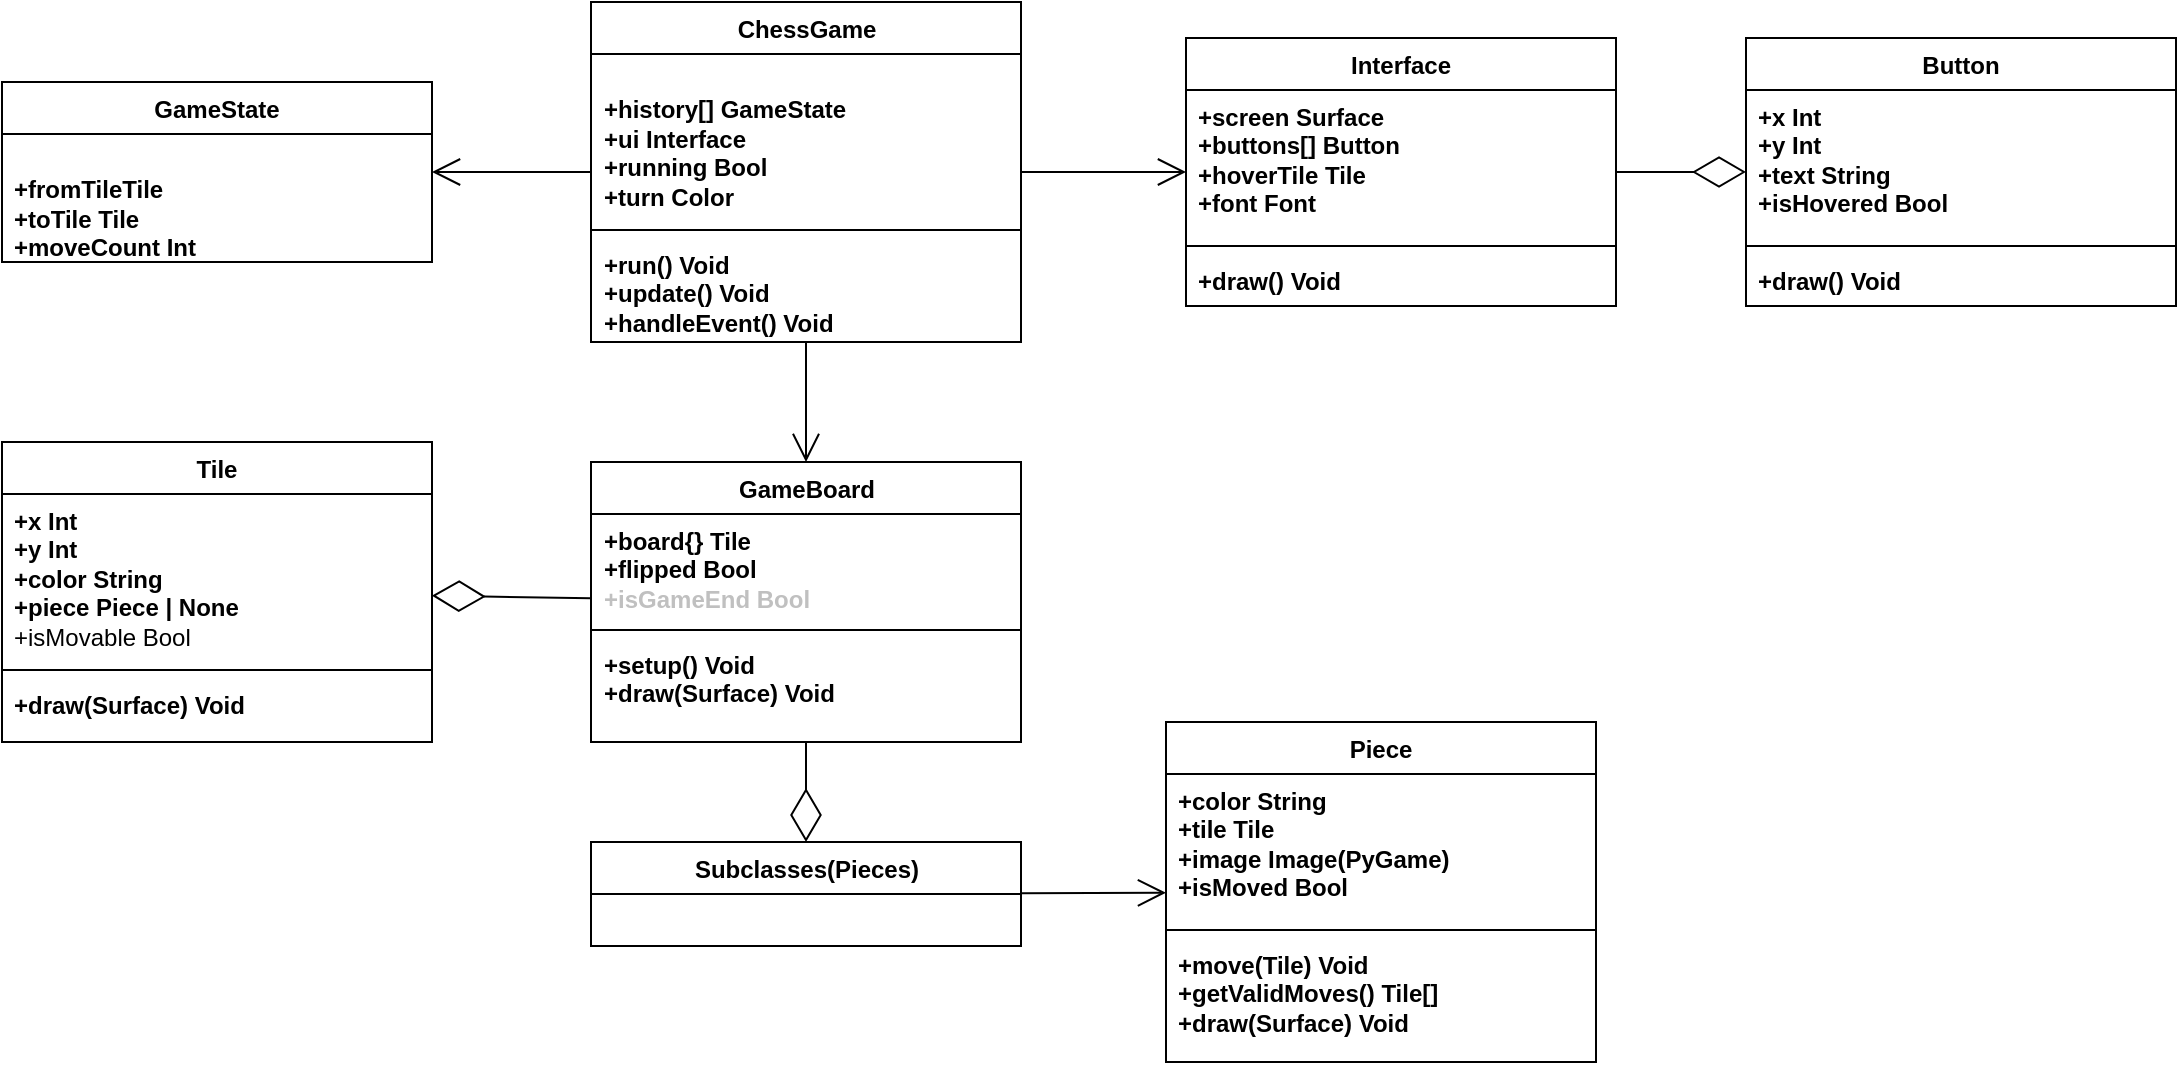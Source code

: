 <mxfile>
    <diagram id="TCefbwyCORZ0w48PBe5W" name="Page-1">
        <mxGraphModel dx="1469" dy="1671" grid="1" gridSize="10" guides="1" tooltips="1" connect="1" arrows="1" fold="1" page="1" pageScale="1" pageWidth="850" pageHeight="1100" math="0" shadow="0">
            <root>
                <mxCell id="0"/>
                <mxCell id="1" parent="0"/>
                <mxCell id="59" value="" style="endArrow=diamondThin;endFill=0;endSize=24;html=1;" parent="1" source="88" target="76" edge="1">
                    <mxGeometry width="160" relative="1" as="geometry">
                        <mxPoint x="-230" y="-539" as="sourcePoint"/>
                        <mxPoint x="-290" y="-629" as="targetPoint"/>
                    </mxGeometry>
                </mxCell>
                <mxCell id="71" value="ChessGame" style="swimlane;fontStyle=1;align=center;verticalAlign=top;childLayout=stackLayout;horizontal=1;startSize=26;horizontalStack=0;resizeParent=1;resizeParentMax=0;resizeLast=0;collapsible=1;marginBottom=0;whiteSpace=wrap;html=1;" parent="1" vertex="1">
                    <mxGeometry x="-237.5" y="-930" width="215" height="170" as="geometry"/>
                </mxCell>
                <mxCell id="72" value="&lt;span style=&quot;color: rgb(255, 255, 255);&quot;&gt;&lt;b&gt;+board Board{}&lt;/b&gt;&lt;/span&gt;&lt;div&gt;&lt;b&gt;+history[] GameState&amp;nbsp;&lt;br&gt;&lt;/b&gt;&lt;div&gt;&lt;b style=&quot;background-color: transparent;&quot;&gt;+ui Interface&lt;/b&gt;&lt;/div&gt;&lt;div&gt;&lt;b style=&quot;background-color: transparent;&quot;&gt;+running Bool&lt;/b&gt;&lt;/div&gt;&lt;div&gt;&lt;b&gt;+turn Color&lt;/b&gt;&lt;/div&gt;&lt;/div&gt;" style="text;strokeColor=none;fillColor=none;align=left;verticalAlign=top;spacingLeft=4;spacingRight=4;overflow=hidden;rotatable=0;points=[[0,0.5],[1,0.5]];portConstraint=eastwest;whiteSpace=wrap;html=1;" parent="71" vertex="1">
                    <mxGeometry y="26" width="215" height="84" as="geometry"/>
                </mxCell>
                <mxCell id="73" value="" style="line;strokeWidth=1;fillColor=none;align=left;verticalAlign=middle;spacingTop=-1;spacingLeft=3;spacingRight=3;rotatable=0;labelPosition=right;points=[];portConstraint=eastwest;strokeColor=inherit;" parent="71" vertex="1">
                    <mxGeometry y="110" width="215" height="8" as="geometry"/>
                </mxCell>
                <mxCell id="74" value="&lt;b&gt;+run() Void&lt;/b&gt;&lt;div&gt;&lt;b&gt;+update() Void&lt;/b&gt;&lt;/div&gt;&lt;div&gt;&lt;b&gt;+handleEvent() Void&lt;/b&gt;&lt;/div&gt;" style="text;strokeColor=none;fillColor=none;align=left;verticalAlign=top;spacingLeft=4;spacingRight=4;overflow=hidden;rotatable=0;points=[[0,0.5],[1,0.5]];portConstraint=eastwest;whiteSpace=wrap;html=1;" parent="71" vertex="1">
                    <mxGeometry y="118" width="215" height="52" as="geometry"/>
                </mxCell>
                <mxCell id="76" value="Tile" style="swimlane;fontStyle=1;align=center;verticalAlign=top;childLayout=stackLayout;horizontal=1;startSize=26;horizontalStack=0;resizeParent=1;resizeParentMax=0;resizeLast=0;collapsible=1;marginBottom=0;whiteSpace=wrap;html=1;" parent="1" vertex="1">
                    <mxGeometry x="-532" y="-710" width="215" height="150" as="geometry"/>
                </mxCell>
                <mxCell id="77" value="&lt;div&gt;&lt;b style=&quot;background-color: transparent;&quot;&gt;+x Int&lt;/b&gt;&lt;/div&gt;&lt;div&gt;&lt;b&gt;+y Int&amp;nbsp;&lt;/b&gt;&lt;/div&gt;&lt;b&gt;+color String&lt;/b&gt;&lt;div&gt;&lt;b&gt;+piece Piece | None&lt;/b&gt;&lt;/div&gt;&lt;div&gt;+isMovable Bool&lt;/div&gt;" style="text;strokeColor=none;fillColor=none;align=left;verticalAlign=top;spacingLeft=4;spacingRight=4;overflow=hidden;rotatable=0;points=[[0,0.5],[1,0.5]];portConstraint=eastwest;whiteSpace=wrap;html=1;" parent="76" vertex="1">
                    <mxGeometry y="26" width="215" height="84" as="geometry"/>
                </mxCell>
                <mxCell id="78" value="" style="line;strokeWidth=1;fillColor=none;align=left;verticalAlign=middle;spacingTop=-1;spacingLeft=3;spacingRight=3;rotatable=0;labelPosition=right;points=[];portConstraint=eastwest;strokeColor=inherit;" parent="76" vertex="1">
                    <mxGeometry y="110" width="215" height="8" as="geometry"/>
                </mxCell>
                <mxCell id="79" value="&lt;b&gt;+draw(Surface) Void&lt;/b&gt;" style="text;strokeColor=none;fillColor=none;align=left;verticalAlign=top;spacingLeft=4;spacingRight=4;overflow=hidden;rotatable=0;points=[[0,0.5],[1,0.5]];portConstraint=eastwest;whiteSpace=wrap;html=1;" parent="76" vertex="1">
                    <mxGeometry y="118" width="215" height="32" as="geometry"/>
                </mxCell>
                <mxCell id="80" value="Interface" style="swimlane;fontStyle=1;align=center;verticalAlign=top;childLayout=stackLayout;horizontal=1;startSize=26;horizontalStack=0;resizeParent=1;resizeParentMax=0;resizeLast=0;collapsible=1;marginBottom=0;whiteSpace=wrap;html=1;" parent="1" vertex="1">
                    <mxGeometry x="60" y="-912" width="215" height="134" as="geometry"/>
                </mxCell>
                <mxCell id="81" value="&lt;div&gt;&lt;b&gt;+screen Surface&lt;/b&gt;&lt;div&gt;&lt;b&gt;+buttons[] Button&lt;/b&gt;&lt;/div&gt;&lt;/div&gt;&lt;div&gt;&lt;b&gt;+hoverTile Tile&lt;/b&gt;&lt;/div&gt;&lt;div&gt;&lt;b&gt;+font Font&lt;/b&gt;&lt;/div&gt;" style="text;strokeColor=none;fillColor=none;align=left;verticalAlign=top;spacingLeft=4;spacingRight=4;overflow=hidden;rotatable=0;points=[[0,0.5],[1,0.5]];portConstraint=eastwest;whiteSpace=wrap;html=1;" parent="80" vertex="1">
                    <mxGeometry y="26" width="215" height="74" as="geometry"/>
                </mxCell>
                <mxCell id="82" value="" style="line;strokeWidth=1;fillColor=none;align=left;verticalAlign=middle;spacingTop=-1;spacingLeft=3;spacingRight=3;rotatable=0;labelPosition=right;points=[];portConstraint=eastwest;strokeColor=inherit;" parent="80" vertex="1">
                    <mxGeometry y="100" width="215" height="8" as="geometry"/>
                </mxCell>
                <mxCell id="83" value="&lt;b&gt;+draw() Void&lt;/b&gt;" style="text;strokeColor=none;fillColor=none;align=left;verticalAlign=top;spacingLeft=4;spacingRight=4;overflow=hidden;rotatable=0;points=[[0,0.5],[1,0.5]];portConstraint=eastwest;whiteSpace=wrap;html=1;" parent="80" vertex="1">
                    <mxGeometry y="108" width="215" height="26" as="geometry"/>
                </mxCell>
                <mxCell id="88" value="GameBoard" style="swimlane;fontStyle=1;align=center;verticalAlign=top;childLayout=stackLayout;horizontal=1;startSize=26;horizontalStack=0;resizeParent=1;resizeParentMax=0;resizeLast=0;collapsible=1;marginBottom=0;whiteSpace=wrap;html=1;" parent="1" vertex="1">
                    <mxGeometry x="-237.5" y="-700" width="215" height="140" as="geometry"/>
                </mxCell>
                <mxCell id="89" value="&lt;b&gt;+board{} Tile&lt;/b&gt;&lt;div&gt;&lt;b&gt;+flipped Bool&lt;/b&gt;&lt;/div&gt;&lt;div&gt;&lt;span style=&quot;color: rgb(192, 192, 192);&quot;&gt;&lt;b&gt;+isGameEnd Bool&lt;/b&gt;&lt;/span&gt;&lt;b&gt;&lt;/b&gt;&lt;/div&gt;" style="text;strokeColor=none;fillColor=none;align=left;verticalAlign=top;spacingLeft=4;spacingRight=4;overflow=hidden;rotatable=0;points=[[0,0.5],[1,0.5]];portConstraint=eastwest;whiteSpace=wrap;html=1;" parent="88" vertex="1">
                    <mxGeometry y="26" width="215" height="54" as="geometry"/>
                </mxCell>
                <mxCell id="90" value="" style="line;strokeWidth=1;fillColor=none;align=left;verticalAlign=middle;spacingTop=-1;spacingLeft=3;spacingRight=3;rotatable=0;labelPosition=right;points=[];portConstraint=eastwest;strokeColor=inherit;" parent="88" vertex="1">
                    <mxGeometry y="80" width="215" height="8" as="geometry"/>
                </mxCell>
                <mxCell id="91" value="&lt;b&gt;+setup() Void&lt;/b&gt;&lt;div&gt;&lt;b&gt;+draw(Surface) Void&lt;/b&gt;&lt;/div&gt;" style="text;strokeColor=none;fillColor=none;align=left;verticalAlign=top;spacingLeft=4;spacingRight=4;overflow=hidden;rotatable=0;points=[[0,0.5],[1,0.5]];portConstraint=eastwest;whiteSpace=wrap;html=1;" parent="88" vertex="1">
                    <mxGeometry y="88" width="215" height="52" as="geometry"/>
                </mxCell>
                <mxCell id="92" value="Subclasses(Pieces)" style="swimlane;fontStyle=1;align=center;verticalAlign=top;childLayout=stackLayout;horizontal=1;startSize=26;horizontalStack=0;resizeParent=1;resizeParentMax=0;resizeLast=0;collapsible=1;marginBottom=0;whiteSpace=wrap;html=1;" parent="1" vertex="1">
                    <mxGeometry x="-237.5" y="-510" width="215" height="52" as="geometry"/>
                </mxCell>
                <mxCell id="95" value="&lt;div&gt;&lt;br&gt;&lt;/div&gt;&lt;div&gt;&lt;br&gt;&lt;/div&gt;" style="text;strokeColor=none;fillColor=none;align=left;verticalAlign=top;spacingLeft=4;spacingRight=4;overflow=hidden;rotatable=0;points=[[0,0.5],[1,0.5]];portConstraint=eastwest;whiteSpace=wrap;html=1;" parent="92" vertex="1">
                    <mxGeometry y="26" width="215" height="26" as="geometry"/>
                </mxCell>
                <mxCell id="96" value="Piece" style="swimlane;fontStyle=1;align=center;verticalAlign=top;childLayout=stackLayout;horizontal=1;startSize=26;horizontalStack=0;resizeParent=1;resizeParentMax=0;resizeLast=0;collapsible=1;marginBottom=0;whiteSpace=wrap;html=1;" parent="1" vertex="1">
                    <mxGeometry x="50" y="-570" width="215" height="170" as="geometry"/>
                </mxCell>
                <mxCell id="97" value="&lt;b&gt;+color String&lt;/b&gt;&lt;div&gt;&lt;b&gt;+tile Tile&lt;/b&gt;&lt;/div&gt;&lt;div&gt;&lt;b&gt;+image&lt;/b&gt;&lt;b style=&quot;background-color: transparent;&quot;&gt;&amp;nbsp;Image(PyGame)&lt;/b&gt;&lt;/div&gt;&lt;div&gt;&lt;b&gt;+isMoved Bool&lt;/b&gt;&lt;/div&gt;" style="text;strokeColor=none;fillColor=none;align=left;verticalAlign=top;spacingLeft=4;spacingRight=4;overflow=hidden;rotatable=0;points=[[0,0.5],[1,0.5]];portConstraint=eastwest;whiteSpace=wrap;html=1;" parent="96" vertex="1">
                    <mxGeometry y="26" width="215" height="74" as="geometry"/>
                </mxCell>
                <mxCell id="98" value="" style="line;strokeWidth=1;fillColor=none;align=left;verticalAlign=middle;spacingTop=-1;spacingLeft=3;spacingRight=3;rotatable=0;labelPosition=right;points=[];portConstraint=eastwest;strokeColor=inherit;" parent="96" vertex="1">
                    <mxGeometry y="100" width="215" height="8" as="geometry"/>
                </mxCell>
                <mxCell id="99" value="&lt;b&gt;+move(Tile) Void&lt;/b&gt;&lt;div&gt;&lt;b&gt;+getValidMoves() Tile[]&lt;/b&gt;&lt;/div&gt;&lt;div&gt;&lt;b&gt;+draw(Surface) Void&lt;/b&gt;&lt;/div&gt;" style="text;strokeColor=none;fillColor=none;align=left;verticalAlign=top;spacingLeft=4;spacingRight=4;overflow=hidden;rotatable=0;points=[[0,0.5],[1,0.5]];portConstraint=eastwest;whiteSpace=wrap;html=1;" parent="96" vertex="1">
                    <mxGeometry y="108" width="215" height="62" as="geometry"/>
                </mxCell>
                <mxCell id="101" value="" style="endArrow=open;endFill=1;endSize=12;html=1;" parent="1" source="92" target="96" edge="1">
                    <mxGeometry width="160" relative="1" as="geometry">
                        <mxPoint x="-22.5" y="-510" as="sourcePoint"/>
                        <mxPoint x="-50" y="-529" as="targetPoint"/>
                    </mxGeometry>
                </mxCell>
                <mxCell id="102" value="" style="endArrow=diamondThin;endFill=0;endSize=24;html=1;" parent="1" source="88" target="92" edge="1">
                    <mxGeometry width="160" relative="1" as="geometry">
                        <mxPoint x="70" y="-649" as="sourcePoint"/>
                        <mxPoint x="-50" y="-529" as="targetPoint"/>
                    </mxGeometry>
                </mxCell>
                <mxCell id="103" value="" style="endArrow=open;endFill=1;endSize=12;html=1;" parent="1" source="71" target="80" edge="1">
                    <mxGeometry width="160" relative="1" as="geometry">
                        <mxPoint x="50" y="-736" as="sourcePoint"/>
                        <mxPoint x="40" y="-980" as="targetPoint"/>
                    </mxGeometry>
                </mxCell>
                <mxCell id="104" value="Button" style="swimlane;fontStyle=1;align=center;verticalAlign=top;childLayout=stackLayout;horizontal=1;startSize=26;horizontalStack=0;resizeParent=1;resizeParentMax=0;resizeLast=0;collapsible=1;marginBottom=0;whiteSpace=wrap;html=1;" parent="1" vertex="1">
                    <mxGeometry x="340" y="-912" width="215" height="134" as="geometry"/>
                </mxCell>
                <mxCell id="105" value="&lt;b&gt;+x Int&lt;/b&gt;&lt;div&gt;&lt;b&gt;+y Int&lt;/b&gt;&lt;/div&gt;&lt;div&gt;&lt;b&gt;+text String&lt;/b&gt;&lt;/div&gt;&lt;div&gt;&lt;b&gt;+isHovered Bool&lt;/b&gt;&lt;/div&gt;" style="text;strokeColor=none;fillColor=none;align=left;verticalAlign=top;spacingLeft=4;spacingRight=4;overflow=hidden;rotatable=0;points=[[0,0.5],[1,0.5]];portConstraint=eastwest;whiteSpace=wrap;html=1;" parent="104" vertex="1">
                    <mxGeometry y="26" width="215" height="74" as="geometry"/>
                </mxCell>
                <mxCell id="106" value="" style="line;strokeWidth=1;fillColor=none;align=left;verticalAlign=middle;spacingTop=-1;spacingLeft=3;spacingRight=3;rotatable=0;labelPosition=right;points=[];portConstraint=eastwest;strokeColor=inherit;" parent="104" vertex="1">
                    <mxGeometry y="100" width="215" height="8" as="geometry"/>
                </mxCell>
                <mxCell id="107" value="&lt;b&gt;+draw() Void&lt;/b&gt;" style="text;strokeColor=none;fillColor=none;align=left;verticalAlign=top;spacingLeft=4;spacingRight=4;overflow=hidden;rotatable=0;points=[[0,0.5],[1,0.5]];portConstraint=eastwest;whiteSpace=wrap;html=1;" parent="104" vertex="1">
                    <mxGeometry y="108" width="215" height="26" as="geometry"/>
                </mxCell>
                <mxCell id="108" value="" style="endArrow=diamondThin;endFill=0;endSize=24;html=1;" parent="1" source="80" target="104" edge="1">
                    <mxGeometry width="160" relative="1" as="geometry">
                        <mxPoint x="-119" y="-759" as="sourcePoint"/>
                        <mxPoint x="-119" y="-711" as="targetPoint"/>
                    </mxGeometry>
                </mxCell>
                <mxCell id="112" value="GameState" style="swimlane;fontStyle=1;align=center;verticalAlign=top;childLayout=stackLayout;horizontal=1;startSize=26;horizontalStack=0;resizeParent=1;resizeParentMax=0;resizeLast=0;collapsible=1;marginBottom=0;whiteSpace=wrap;html=1;" parent="1" vertex="1">
                    <mxGeometry x="-532" y="-890" width="215" height="90" as="geometry"/>
                </mxCell>
                <mxCell id="113" value="&lt;span style=&quot;color: rgb(255, 255, 255);&quot;&gt;&lt;b&gt;+board Board{}&lt;/b&gt;&lt;/span&gt;&lt;div&gt;&lt;b&gt;+fromTileTile&lt;br&gt;+toTile Tile&lt;/b&gt;&lt;/div&gt;&lt;div&gt;&lt;b&gt;+moveCount Int&lt;/b&gt;&lt;/div&gt;" style="text;strokeColor=none;fillColor=none;align=left;verticalAlign=top;spacingLeft=4;spacingRight=4;overflow=hidden;rotatable=0;points=[[0,0.5],[1,0.5]];portConstraint=eastwest;whiteSpace=wrap;html=1;" parent="112" vertex="1">
                    <mxGeometry y="26" width="215" height="64" as="geometry"/>
                </mxCell>
                <mxCell id="116" value="" style="endArrow=open;endFill=1;endSize=12;html=1;entryX=0.5;entryY=0;entryDx=0;entryDy=0;" parent="1" source="71" target="88" edge="1">
                    <mxGeometry width="160" relative="1" as="geometry">
                        <mxPoint x="-210" y="-710" as="sourcePoint"/>
                        <mxPoint x="-50" y="-710" as="targetPoint"/>
                    </mxGeometry>
                </mxCell>
                <mxCell id="117" value="" style="endArrow=open;endFill=1;endSize=12;html=1;" parent="1" source="71" target="112" edge="1">
                    <mxGeometry width="160" relative="1" as="geometry">
                        <mxPoint x="-310" y="-710" as="sourcePoint"/>
                        <mxPoint x="-150" y="-710" as="targetPoint"/>
                    </mxGeometry>
                </mxCell>
            </root>
        </mxGraphModel>
    </diagram>
</mxfile>
